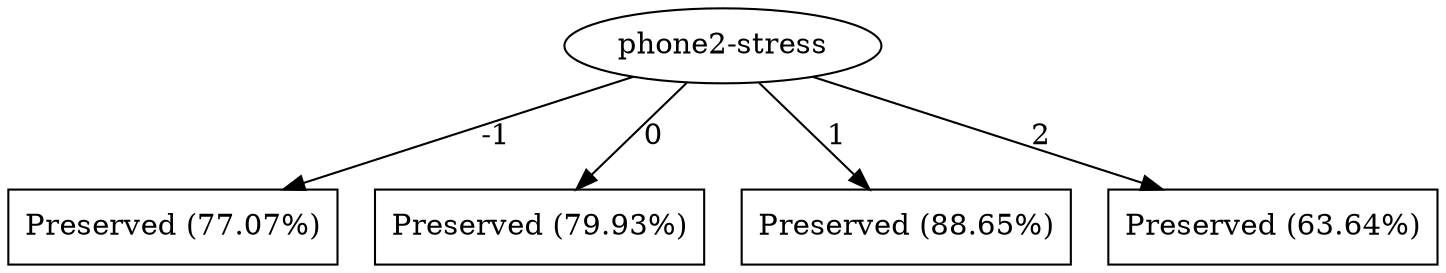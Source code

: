 digraph G {
"bg==" [ shape=ellipse label="phone2-stress"]
"bg==" -> "bi0w" [ label="-1" ]
"bi0w" [ shape=box label="Preserved (77.07%)"]
"bg==" -> "bi0x" [ label="0" ]
"bi0x" [ shape=box label="Preserved (79.93%)"]
"bg==" -> "bi0y" [ label="1" ]
"bi0y" [ shape=box label="Preserved (88.65%)"]
"bg==" -> "bi0z" [ label="2" ]
"bi0z" [ shape=box label="Preserved (63.64%)"]
}
